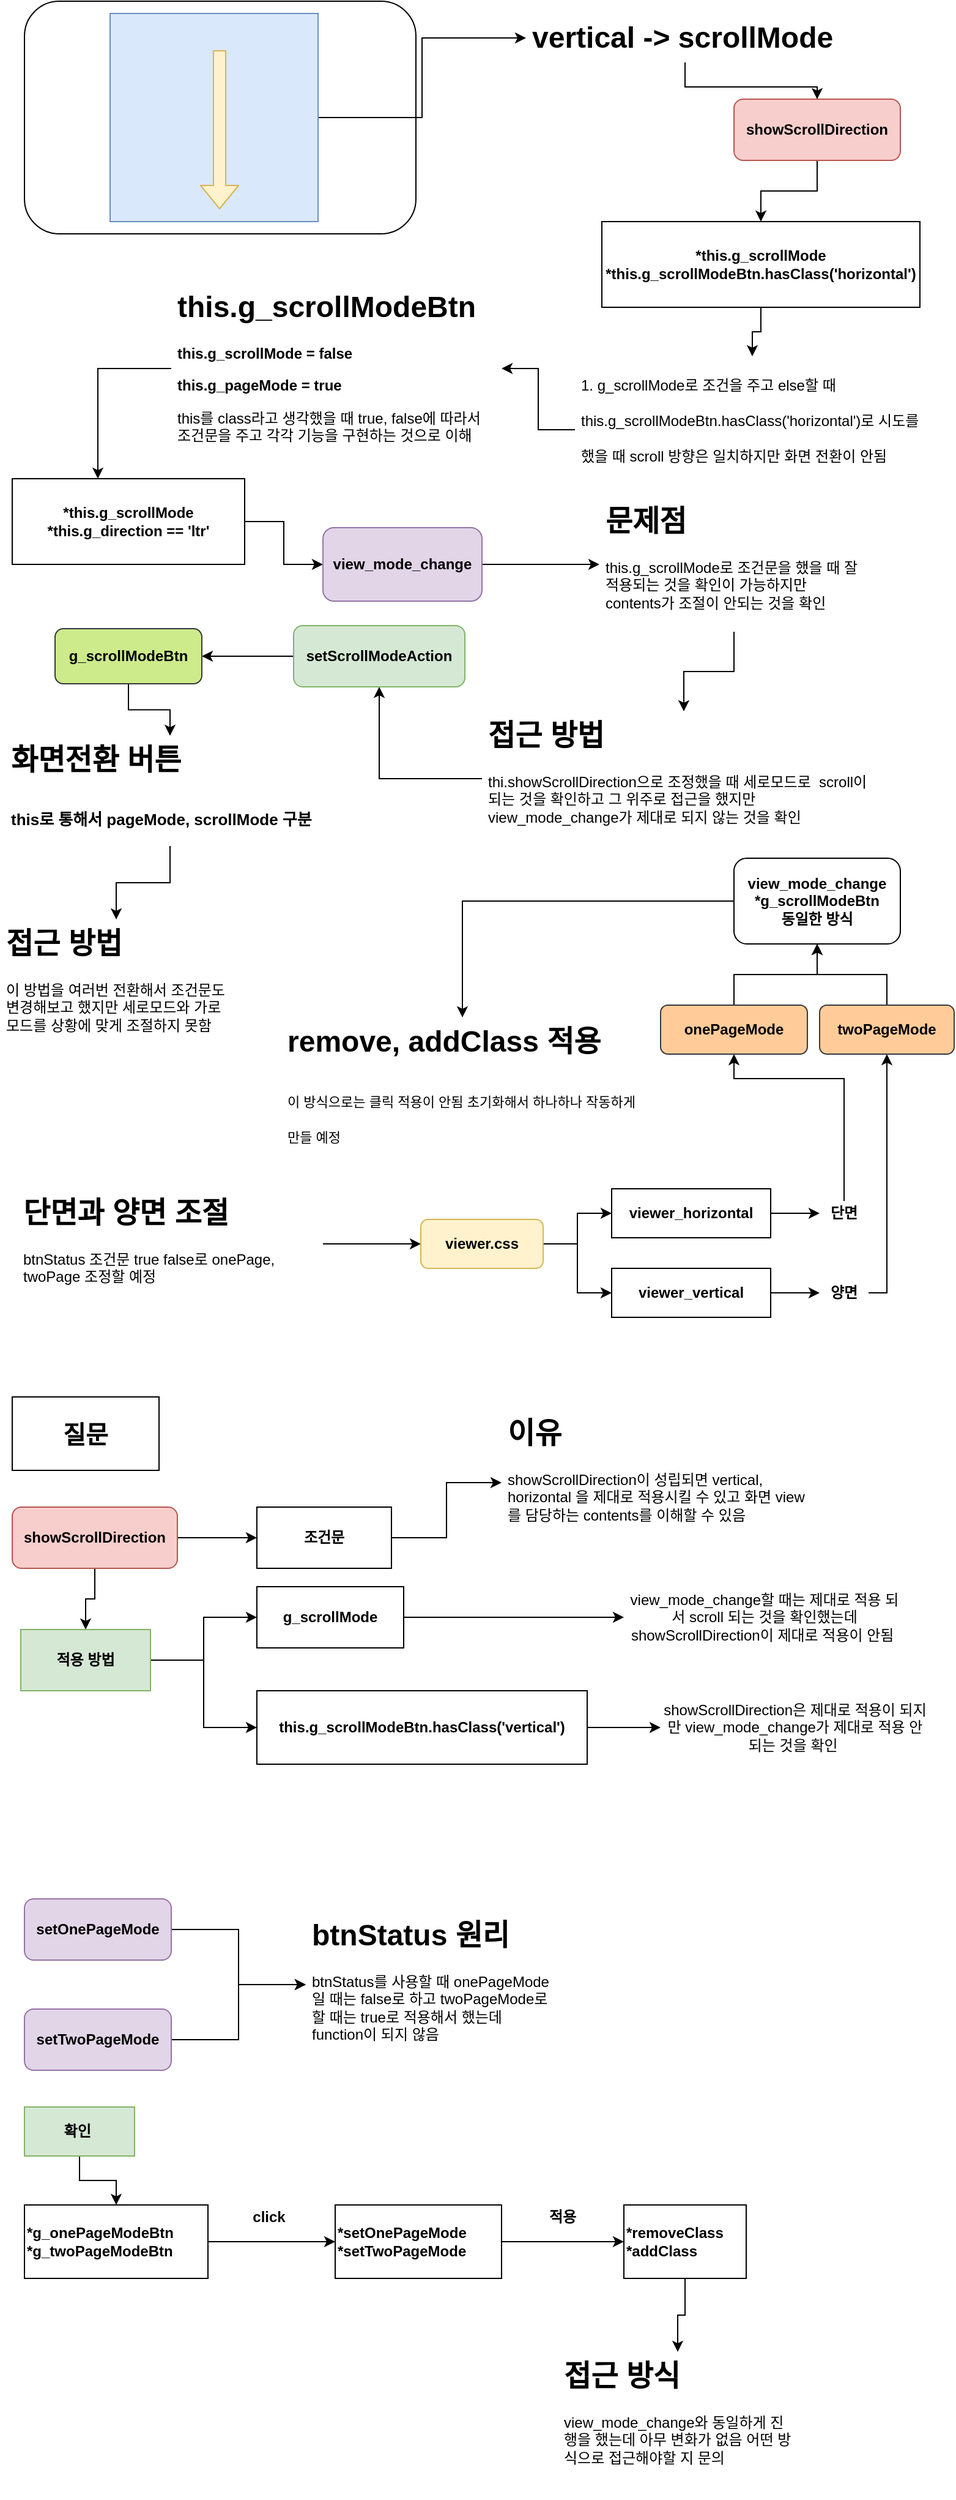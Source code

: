 <mxfile version="14.7.7" type="github">
  <diagram id="tSWVm6HiRhOxKwbYRqY0" name="Page-1">
    <mxGraphModel dx="1038" dy="489" grid="1" gridSize="10" guides="1" tooltips="1" connect="1" arrows="1" fold="1" page="1" pageScale="1" pageWidth="827" pageHeight="1169" math="0" shadow="0">
      <root>
        <mxCell id="0" />
        <mxCell id="1" parent="0" />
        <mxCell id="jwl9jESfJASTOGsGgfPj-1" value="" style="rounded=1;whiteSpace=wrap;html=1;" parent="1" vertex="1">
          <mxGeometry x="40" y="50" width="320" height="190" as="geometry" />
        </mxCell>
        <mxCell id="yPCP5B7cBlBc1tXpspPK-1" style="edgeStyle=orthogonalEdgeStyle;rounded=0;orthogonalLoop=1;jettySize=auto;html=1;entryX=0;entryY=0.5;entryDx=0;entryDy=0;" parent="1" source="jwl9jESfJASTOGsGgfPj-2" target="jwl9jESfJASTOGsGgfPj-7" edge="1">
          <mxGeometry relative="1" as="geometry" />
        </mxCell>
        <mxCell id="jwl9jESfJASTOGsGgfPj-2" value="" style="rounded=0;whiteSpace=wrap;html=1;fillColor=#dae8fc;strokeColor=#6c8ebf;" parent="1" vertex="1">
          <mxGeometry x="110" y="60" width="170" height="170" as="geometry" />
        </mxCell>
        <mxCell id="jwl9jESfJASTOGsGgfPj-3" value="" style="shape=flexArrow;endArrow=classic;html=1;fillColor=#fff2cc;strokeColor=#d6b656;" parent="1" edge="1">
          <mxGeometry width="50" height="50" relative="1" as="geometry">
            <mxPoint x="199.5" y="90" as="sourcePoint" />
            <mxPoint x="199.5" y="220" as="targetPoint" />
          </mxGeometry>
        </mxCell>
        <mxCell id="yPCP5B7cBlBc1tXpspPK-7" style="edgeStyle=orthogonalEdgeStyle;rounded=0;orthogonalLoop=1;jettySize=auto;html=1;entryX=0.5;entryY=0;entryDx=0;entryDy=0;" parent="1" source="jwl9jESfJASTOGsGgfPj-5" target="yPCP5B7cBlBc1tXpspPK-6" edge="1">
          <mxGeometry relative="1" as="geometry" />
        </mxCell>
        <mxCell id="jwl9jESfJASTOGsGgfPj-5" value="&lt;b&gt;showScrollDirection&lt;/b&gt;" style="rounded=1;whiteSpace=wrap;html=1;fillColor=#f8cecc;strokeColor=#b85450;" parent="1" vertex="1">
          <mxGeometry x="620" y="130" width="136" height="50" as="geometry" />
        </mxCell>
        <mxCell id="yPCP5B7cBlBc1tXpspPK-4" style="edgeStyle=orthogonalEdgeStyle;rounded=0;orthogonalLoop=1;jettySize=auto;html=1;entryX=0.5;entryY=0;entryDx=0;entryDy=0;" parent="1" source="jwl9jESfJASTOGsGgfPj-7" target="jwl9jESfJASTOGsGgfPj-5" edge="1">
          <mxGeometry relative="1" as="geometry" />
        </mxCell>
        <mxCell id="jwl9jESfJASTOGsGgfPj-7" value="&lt;h1&gt;&lt;span&gt;vertical -&amp;gt; scrollMode&lt;/span&gt;&lt;/h1&gt;" style="text;html=1;strokeColor=none;fillColor=none;spacing=5;spacingTop=-20;whiteSpace=wrap;overflow=hidden;rounded=0;" parent="1" vertex="1">
          <mxGeometry x="450" y="60" width="260" height="40" as="geometry" />
        </mxCell>
        <mxCell id="yPCP5B7cBlBc1tXpspPK-11" style="edgeStyle=orthogonalEdgeStyle;rounded=0;orthogonalLoop=1;jettySize=auto;html=1;entryX=1;entryY=0.5;entryDx=0;entryDy=0;" parent="1" source="yPCP5B7cBlBc1tXpspPK-3" target="yPCP5B7cBlBc1tXpspPK-9" edge="1">
          <mxGeometry relative="1" as="geometry" />
        </mxCell>
        <mxCell id="yPCP5B7cBlBc1tXpspPK-3" value="&lt;h1&gt;&lt;span style=&quot;font-size: 12px ; font-weight: 400&quot;&gt;1. g_scrollMode로 조건을 주고 else할 때 this.g_scrollModeBtn.hasClass(&#39;horizontal&#39;)로 시도를 했을 때 scroll 방향은 일치하지만 화면 전환이 안됨&amp;nbsp;&lt;/span&gt;&lt;/h1&gt;" style="text;html=1;strokeColor=none;fillColor=none;spacing=5;spacingTop=-20;whiteSpace=wrap;overflow=hidden;rounded=0;" parent="1" vertex="1">
          <mxGeometry x="490" y="340" width="290" height="120" as="geometry" />
        </mxCell>
        <mxCell id="yPCP5B7cBlBc1tXpspPK-5" style="edgeStyle=orthogonalEdgeStyle;rounded=0;orthogonalLoop=1;jettySize=auto;html=1;exitX=0.5;exitY=1;exitDx=0;exitDy=0;" parent="1" source="jwl9jESfJASTOGsGgfPj-5" target="jwl9jESfJASTOGsGgfPj-5" edge="1">
          <mxGeometry relative="1" as="geometry" />
        </mxCell>
        <mxCell id="yPCP5B7cBlBc1tXpspPK-8" style="edgeStyle=orthogonalEdgeStyle;rounded=0;orthogonalLoop=1;jettySize=auto;html=1;entryX=0.5;entryY=0;entryDx=0;entryDy=0;" parent="1" source="yPCP5B7cBlBc1tXpspPK-6" target="yPCP5B7cBlBc1tXpspPK-3" edge="1">
          <mxGeometry relative="1" as="geometry" />
        </mxCell>
        <mxCell id="yPCP5B7cBlBc1tXpspPK-6" value="&lt;b&gt;*this.g_scrollMode&lt;br&gt;*this.g_scrollModeBtn.hasClass(&#39;horizontal&#39;)&lt;/b&gt;" style="rounded=0;whiteSpace=wrap;html=1;" parent="1" vertex="1">
          <mxGeometry x="512" y="230" width="260" height="70" as="geometry" />
        </mxCell>
        <mxCell id="yPCP5B7cBlBc1tXpspPK-16" style="edgeStyle=orthogonalEdgeStyle;rounded=0;orthogonalLoop=1;jettySize=auto;html=1;" parent="1" source="yPCP5B7cBlBc1tXpspPK-9" target="yPCP5B7cBlBc1tXpspPK-12" edge="1">
          <mxGeometry relative="1" as="geometry">
            <Array as="points">
              <mxPoint x="100" y="350" />
            </Array>
          </mxGeometry>
        </mxCell>
        <mxCell id="yPCP5B7cBlBc1tXpspPK-9" value="&lt;h1&gt;this.g_scrollModeBtn&lt;/h1&gt;&lt;p&gt;&lt;b&gt;this.g_scrollMode = false&lt;/b&gt;&lt;/p&gt;&lt;p&gt;&lt;b&gt;this.g_pageMode = true&amp;nbsp;&lt;/b&gt;&lt;/p&gt;&lt;p&gt;this를 class라고 생각했을 때 true, false에 따라서 조건문을 주고 각각 기능을 구현하는 것으로 이해&lt;/p&gt;" style="text;html=1;strokeColor=none;fillColor=none;spacing=5;spacingTop=-20;whiteSpace=wrap;overflow=hidden;rounded=0;" parent="1" vertex="1">
          <mxGeometry x="160" y="280" width="270" height="140" as="geometry" />
        </mxCell>
        <mxCell id="4aavXAtbLAsdFWmjOT5o-2" style="edgeStyle=orthogonalEdgeStyle;rounded=0;orthogonalLoop=1;jettySize=auto;html=1;entryX=0;entryY=0.5;entryDx=0;entryDy=0;" parent="1" source="yPCP5B7cBlBc1tXpspPK-12" target="4aavXAtbLAsdFWmjOT5o-1" edge="1">
          <mxGeometry relative="1" as="geometry" />
        </mxCell>
        <mxCell id="yPCP5B7cBlBc1tXpspPK-12" value="&lt;b&gt;*this.g_scrollMode&lt;br&gt;*this.g_direction == &#39;ltr&#39;&lt;/b&gt;" style="rounded=0;whiteSpace=wrap;html=1;" parent="1" vertex="1">
          <mxGeometry x="30" y="440" width="190" height="70" as="geometry" />
        </mxCell>
        <mxCell id="4aavXAtbLAsdFWmjOT5o-4" style="edgeStyle=orthogonalEdgeStyle;rounded=0;orthogonalLoop=1;jettySize=auto;html=1;entryX=0;entryY=0.5;entryDx=0;entryDy=0;" parent="1" source="4aavXAtbLAsdFWmjOT5o-1" target="4aavXAtbLAsdFWmjOT5o-3" edge="1">
          <mxGeometry relative="1" as="geometry" />
        </mxCell>
        <mxCell id="4aavXAtbLAsdFWmjOT5o-1" value="&lt;b&gt;view_mode_change&lt;/b&gt;" style="rounded=1;whiteSpace=wrap;html=1;fillColor=#e1d5e7;strokeColor=#9673a6;" parent="1" vertex="1">
          <mxGeometry x="284" y="480" width="130" height="60" as="geometry" />
        </mxCell>
        <mxCell id="4aavXAtbLAsdFWmjOT5o-6" style="edgeStyle=orthogonalEdgeStyle;rounded=0;orthogonalLoop=1;jettySize=auto;html=1;entryX=0.5;entryY=0;entryDx=0;entryDy=0;" parent="1" source="4aavXAtbLAsdFWmjOT5o-3" target="4aavXAtbLAsdFWmjOT5o-5" edge="1">
          <mxGeometry relative="1" as="geometry" />
        </mxCell>
        <mxCell id="4aavXAtbLAsdFWmjOT5o-3" value="&lt;h1&gt;문제점&lt;/h1&gt;&lt;p&gt;this.g_scrollMode로 조건문을 했을 때 잘적용되는 것을 확인이 가능하지만 contents가 조절이 안되는 것을 확인&amp;nbsp;&lt;/p&gt;" style="text;html=1;strokeColor=none;fillColor=none;spacing=5;spacingTop=-20;whiteSpace=wrap;overflow=hidden;rounded=0;" parent="1" vertex="1">
          <mxGeometry x="510" y="455" width="220" height="110" as="geometry" />
        </mxCell>
        <mxCell id="4aavXAtbLAsdFWmjOT5o-9" style="edgeStyle=orthogonalEdgeStyle;rounded=0;orthogonalLoop=1;jettySize=auto;html=1;" parent="1" source="4aavXAtbLAsdFWmjOT5o-5" target="4aavXAtbLAsdFWmjOT5o-7" edge="1">
          <mxGeometry relative="1" as="geometry" />
        </mxCell>
        <mxCell id="4aavXAtbLAsdFWmjOT5o-5" value="&lt;h1&gt;접근 방법&lt;/h1&gt;&lt;p&gt;thi.showScrollDirection으로 조정했을 때 세로모드로&amp;nbsp; scroll이 되는 것을 확인하고 그 위주로 접근을 했지만 view_mode_change가 제대로 되지 않는 것을 확인&lt;/p&gt;" style="text;html=1;strokeColor=none;fillColor=none;spacing=5;spacingTop=-20;whiteSpace=wrap;overflow=hidden;rounded=0;" parent="1" vertex="1">
          <mxGeometry x="414" y="630" width="330" height="110" as="geometry" />
        </mxCell>
        <mxCell id="4aavXAtbLAsdFWmjOT5o-11" style="edgeStyle=orthogonalEdgeStyle;rounded=0;orthogonalLoop=1;jettySize=auto;html=1;" parent="1" source="4aavXAtbLAsdFWmjOT5o-7" target="4aavXAtbLAsdFWmjOT5o-10" edge="1">
          <mxGeometry relative="1" as="geometry" />
        </mxCell>
        <mxCell id="4aavXAtbLAsdFWmjOT5o-7" value="&lt;b&gt;setScrollModeAction&lt;/b&gt;" style="rounded=1;whiteSpace=wrap;html=1;fillColor=#d5e8d4;strokeColor=#82b366;" parent="1" vertex="1">
          <mxGeometry x="260" y="560" width="140" height="50" as="geometry" />
        </mxCell>
        <mxCell id="4aavXAtbLAsdFWmjOT5o-17" style="edgeStyle=orthogonalEdgeStyle;rounded=0;orthogonalLoop=1;jettySize=auto;html=1;" parent="1" source="4aavXAtbLAsdFWmjOT5o-8" target="4aavXAtbLAsdFWmjOT5o-16" edge="1">
          <mxGeometry relative="1" as="geometry" />
        </mxCell>
        <mxCell id="4aavXAtbLAsdFWmjOT5o-8" value="&lt;h1&gt;단면과 양면 조절&amp;nbsp;&lt;/h1&gt;&lt;p&gt;btnStatus 조건문 true false로 onePage, twoPage 조정할 예정&amp;nbsp;&lt;/p&gt;" style="text;html=1;strokeColor=none;fillColor=none;spacing=5;spacingTop=-20;whiteSpace=wrap;overflow=hidden;rounded=0;" parent="1" vertex="1">
          <mxGeometry x="34" y="1020" width="250" height="90" as="geometry" />
        </mxCell>
        <mxCell id="4aavXAtbLAsdFWmjOT5o-13" style="edgeStyle=orthogonalEdgeStyle;rounded=0;orthogonalLoop=1;jettySize=auto;html=1;entryX=0.5;entryY=0;entryDx=0;entryDy=0;" parent="1" source="4aavXAtbLAsdFWmjOT5o-10" target="4aavXAtbLAsdFWmjOT5o-12" edge="1">
          <mxGeometry relative="1" as="geometry">
            <mxPoint x="160" y="748" as="targetPoint" />
          </mxGeometry>
        </mxCell>
        <mxCell id="4aavXAtbLAsdFWmjOT5o-10" value="&lt;b&gt;g_scrollModeBtn&lt;/b&gt;" style="rounded=1;whiteSpace=wrap;html=1;fillColor=#cdeb8b;strokeColor=#36393d;" parent="1" vertex="1">
          <mxGeometry x="65" y="562.5" width="120" height="45" as="geometry" />
        </mxCell>
        <mxCell id="4aavXAtbLAsdFWmjOT5o-15" style="edgeStyle=orthogonalEdgeStyle;rounded=0;orthogonalLoop=1;jettySize=auto;html=1;entryX=0.5;entryY=0;entryDx=0;entryDy=0;" parent="1" source="4aavXAtbLAsdFWmjOT5o-12" target="4aavXAtbLAsdFWmjOT5o-14" edge="1">
          <mxGeometry relative="1" as="geometry" />
        </mxCell>
        <mxCell id="4aavXAtbLAsdFWmjOT5o-12" value="&lt;h1&gt;&lt;span&gt;화면전환 버튼&amp;nbsp;&lt;/span&gt;&lt;/h1&gt;&lt;h1&gt;&lt;span style=&quot;font-size: 13px&quot;&gt;this로 통해서 pageMode, scrollMode 구분&lt;/span&gt;&lt;/h1&gt;" style="text;html=1;strokeColor=none;fillColor=none;spacing=5;spacingTop=-20;whiteSpace=wrap;overflow=hidden;rounded=0;" parent="1" vertex="1">
          <mxGeometry x="24" y="650" width="270" height="90" as="geometry" />
        </mxCell>
        <mxCell id="4aavXAtbLAsdFWmjOT5o-14" value="&lt;h1&gt;접근 방법&lt;/h1&gt;&lt;p&gt;이 방법을 여러번 전환해서 조건문도 변경해보고 했지만 세로모드와 가로모드를 상황에 맞게 조절하지 못함&amp;nbsp;&lt;/p&gt;" style="text;html=1;strokeColor=none;fillColor=none;spacing=5;spacingTop=-20;whiteSpace=wrap;overflow=hidden;rounded=0;" parent="1" vertex="1">
          <mxGeometry x="20" y="800" width="190" height="120" as="geometry" />
        </mxCell>
        <mxCell id="4aavXAtbLAsdFWmjOT5o-20" style="edgeStyle=orthogonalEdgeStyle;rounded=0;orthogonalLoop=1;jettySize=auto;html=1;entryX=0;entryY=0.5;entryDx=0;entryDy=0;" parent="1" source="4aavXAtbLAsdFWmjOT5o-16" target="4aavXAtbLAsdFWmjOT5o-18" edge="1">
          <mxGeometry relative="1" as="geometry" />
        </mxCell>
        <mxCell id="4aavXAtbLAsdFWmjOT5o-21" style="edgeStyle=orthogonalEdgeStyle;rounded=0;orthogonalLoop=1;jettySize=auto;html=1;entryX=0;entryY=0.5;entryDx=0;entryDy=0;" parent="1" source="4aavXAtbLAsdFWmjOT5o-16" target="4aavXAtbLAsdFWmjOT5o-19" edge="1">
          <mxGeometry relative="1" as="geometry" />
        </mxCell>
        <mxCell id="4aavXAtbLAsdFWmjOT5o-16" value="&lt;b&gt;viewer.css&lt;/b&gt;" style="rounded=1;whiteSpace=wrap;html=1;fillColor=#fff2cc;strokeColor=#d6b656;" parent="1" vertex="1">
          <mxGeometry x="364" y="1045" width="100" height="40" as="geometry" />
        </mxCell>
        <mxCell id="4aavXAtbLAsdFWmjOT5o-23" style="edgeStyle=orthogonalEdgeStyle;rounded=0;orthogonalLoop=1;jettySize=auto;html=1;" parent="1" source="4aavXAtbLAsdFWmjOT5o-18" target="4aavXAtbLAsdFWmjOT5o-22" edge="1">
          <mxGeometry relative="1" as="geometry" />
        </mxCell>
        <mxCell id="4aavXAtbLAsdFWmjOT5o-18" value="&lt;b&gt;viewer_horizontal&lt;/b&gt;" style="rounded=0;whiteSpace=wrap;html=1;" parent="1" vertex="1">
          <mxGeometry x="520" y="1020" width="130" height="40" as="geometry" />
        </mxCell>
        <mxCell id="4aavXAtbLAsdFWmjOT5o-25" style="edgeStyle=orthogonalEdgeStyle;rounded=0;orthogonalLoop=1;jettySize=auto;html=1;entryX=0;entryY=0.5;entryDx=0;entryDy=0;" parent="1" source="4aavXAtbLAsdFWmjOT5o-19" target="4aavXAtbLAsdFWmjOT5o-24" edge="1">
          <mxGeometry relative="1" as="geometry" />
        </mxCell>
        <mxCell id="4aavXAtbLAsdFWmjOT5o-19" value="&lt;b&gt;viewer_vertical&lt;/b&gt;" style="rounded=0;whiteSpace=wrap;html=1;" parent="1" vertex="1">
          <mxGeometry x="520" y="1085" width="130" height="40" as="geometry" />
        </mxCell>
        <mxCell id="4aavXAtbLAsdFWmjOT5o-27" style="edgeStyle=orthogonalEdgeStyle;rounded=0;orthogonalLoop=1;jettySize=auto;html=1;entryX=0.5;entryY=1;entryDx=0;entryDy=0;" parent="1" source="4aavXAtbLAsdFWmjOT5o-22" target="4aavXAtbLAsdFWmjOT5o-26" edge="1">
          <mxGeometry relative="1" as="geometry">
            <Array as="points">
              <mxPoint x="710" y="930" />
              <mxPoint x="620" y="930" />
            </Array>
          </mxGeometry>
        </mxCell>
        <mxCell id="4aavXAtbLAsdFWmjOT5o-22" value="&lt;b&gt;단면&lt;/b&gt;" style="text;html=1;strokeColor=none;fillColor=none;align=center;verticalAlign=middle;whiteSpace=wrap;rounded=0;" parent="1" vertex="1">
          <mxGeometry x="690" y="1030" width="40" height="20" as="geometry" />
        </mxCell>
        <mxCell id="4aavXAtbLAsdFWmjOT5o-29" style="edgeStyle=orthogonalEdgeStyle;rounded=0;orthogonalLoop=1;jettySize=auto;html=1;entryX=0.5;entryY=1;entryDx=0;entryDy=0;" parent="1" source="4aavXAtbLAsdFWmjOT5o-24" target="4aavXAtbLAsdFWmjOT5o-28" edge="1">
          <mxGeometry relative="1" as="geometry">
            <Array as="points">
              <mxPoint x="745" y="1105" />
            </Array>
          </mxGeometry>
        </mxCell>
        <mxCell id="4aavXAtbLAsdFWmjOT5o-24" value="&lt;b&gt;양면&lt;/b&gt;" style="text;html=1;strokeColor=none;fillColor=none;align=center;verticalAlign=middle;whiteSpace=wrap;rounded=0;" parent="1" vertex="1">
          <mxGeometry x="690" y="1095" width="40" height="20" as="geometry" />
        </mxCell>
        <mxCell id="HiM85KFWlcMgnXDzIakg-2" style="edgeStyle=orthogonalEdgeStyle;rounded=0;orthogonalLoop=1;jettySize=auto;html=1;entryX=0.5;entryY=1;entryDx=0;entryDy=0;" parent="1" source="4aavXAtbLAsdFWmjOT5o-26" target="HiM85KFWlcMgnXDzIakg-1" edge="1">
          <mxGeometry relative="1" as="geometry" />
        </mxCell>
        <mxCell id="4aavXAtbLAsdFWmjOT5o-26" value="&lt;b&gt;onePageMode&lt;/b&gt;" style="rounded=1;whiteSpace=wrap;html=1;fillColor=#ffcc99;strokeColor=#36393d;" parent="1" vertex="1">
          <mxGeometry x="560" y="870" width="120" height="40" as="geometry" />
        </mxCell>
        <mxCell id="HiM85KFWlcMgnXDzIakg-5" style="edgeStyle=orthogonalEdgeStyle;rounded=0;orthogonalLoop=1;jettySize=auto;html=1;" parent="1" source="4aavXAtbLAsdFWmjOT5o-28" target="HiM85KFWlcMgnXDzIakg-1" edge="1">
          <mxGeometry relative="1" as="geometry" />
        </mxCell>
        <mxCell id="4aavXAtbLAsdFWmjOT5o-28" value="&lt;b&gt;twoPageMode&lt;/b&gt;" style="rounded=1;whiteSpace=wrap;html=1;fillColor=#ffcc99;strokeColor=#36393d;" parent="1" vertex="1">
          <mxGeometry x="690" y="870" width="110" height="40" as="geometry" />
        </mxCell>
        <mxCell id="3ftroRjsD-d8ls3jPNTW-2" style="edgeStyle=orthogonalEdgeStyle;rounded=0;orthogonalLoop=1;jettySize=auto;html=1;" parent="1" source="HiM85KFWlcMgnXDzIakg-1" target="3ftroRjsD-d8ls3jPNTW-1" edge="1">
          <mxGeometry relative="1" as="geometry" />
        </mxCell>
        <mxCell id="HiM85KFWlcMgnXDzIakg-1" value="&lt;b&gt;view_mode_change&lt;br&gt;*g_scrollModeBtn&lt;br&gt;동일한 방식&lt;br&gt;&lt;/b&gt;" style="rounded=1;whiteSpace=wrap;html=1;" parent="1" vertex="1">
          <mxGeometry x="620" y="750" width="136" height="70" as="geometry" />
        </mxCell>
        <mxCell id="3ftroRjsD-d8ls3jPNTW-1" value="&lt;h1&gt;&lt;span&gt;remove, addClass 적용&amp;nbsp;&lt;/span&gt;&lt;/h1&gt;&lt;h1&gt;&lt;span style=&quot;font-weight: normal&quot;&gt;&lt;font style=&quot;font-size: 11px&quot;&gt;이 방식으로는 클릭 적용이 안됨 초기화해서 하나하나 작동하게 만들 예정&amp;nbsp;&lt;/font&gt;&lt;/span&gt;&lt;/h1&gt;" style="text;html=1;strokeColor=none;fillColor=none;spacing=5;spacingTop=-20;whiteSpace=wrap;overflow=hidden;rounded=0;" parent="1" vertex="1">
          <mxGeometry x="250" y="880" width="296" height="110" as="geometry" />
        </mxCell>
        <mxCell id="o3KbLi3ict4SETMWC2qV-2" value="&lt;font style=&quot;font-size: 20px&quot;&gt;&lt;b&gt;질문&lt;/b&gt;&lt;/font&gt;" style="rounded=0;whiteSpace=wrap;html=1;" vertex="1" parent="1">
          <mxGeometry x="30" y="1190" width="120" height="60" as="geometry" />
        </mxCell>
        <mxCell id="o3KbLi3ict4SETMWC2qV-6" style="edgeStyle=orthogonalEdgeStyle;rounded=0;orthogonalLoop=1;jettySize=auto;html=1;" edge="1" parent="1" source="o3KbLi3ict4SETMWC2qV-3" target="o3KbLi3ict4SETMWC2qV-5">
          <mxGeometry relative="1" as="geometry" />
        </mxCell>
        <mxCell id="o3KbLi3ict4SETMWC2qV-19" style="edgeStyle=orthogonalEdgeStyle;rounded=0;orthogonalLoop=1;jettySize=auto;html=1;entryX=0.5;entryY=0;entryDx=0;entryDy=0;" edge="1" parent="1" source="o3KbLi3ict4SETMWC2qV-3" target="o3KbLi3ict4SETMWC2qV-10">
          <mxGeometry relative="1" as="geometry" />
        </mxCell>
        <mxCell id="o3KbLi3ict4SETMWC2qV-3" value="&lt;b&gt;showScrollDirection&lt;/b&gt;" style="rounded=1;whiteSpace=wrap;html=1;fillColor=#f8cecc;strokeColor=#b85450;" vertex="1" parent="1">
          <mxGeometry x="30" y="1280" width="135" height="50" as="geometry" />
        </mxCell>
        <mxCell id="o3KbLi3ict4SETMWC2qV-13" style="edgeStyle=orthogonalEdgeStyle;rounded=0;orthogonalLoop=1;jettySize=auto;html=1;entryX=0;entryY=0.5;entryDx=0;entryDy=0;" edge="1" parent="1" source="o3KbLi3ict4SETMWC2qV-5" target="o3KbLi3ict4SETMWC2qV-7">
          <mxGeometry relative="1" as="geometry" />
        </mxCell>
        <mxCell id="o3KbLi3ict4SETMWC2qV-5" value="&lt;b&gt;조건문&lt;/b&gt;" style="rounded=0;whiteSpace=wrap;html=1;" vertex="1" parent="1">
          <mxGeometry x="230" y="1280" width="110" height="50" as="geometry" />
        </mxCell>
        <mxCell id="o3KbLi3ict4SETMWC2qV-7" value="&lt;h1&gt;이유&lt;/h1&gt;&lt;p&gt;showScrollDirection이 성립되면&amp;nbsp;&lt;span&gt;vertical, horizontal 을 제대로 적용시킬 수 있고 화면 view를 담당하는 contents를 이해할 수 있음&amp;nbsp;&lt;/span&gt;&lt;/p&gt;" style="text;html=1;strokeColor=none;fillColor=none;spacing=5;spacingTop=-20;whiteSpace=wrap;overflow=hidden;rounded=0;" vertex="1" parent="1">
          <mxGeometry x="430" y="1200" width="260" height="120" as="geometry" />
        </mxCell>
        <mxCell id="o3KbLi3ict4SETMWC2qV-18" style="edgeStyle=orthogonalEdgeStyle;rounded=0;orthogonalLoop=1;jettySize=auto;html=1;entryX=0;entryY=0.5;entryDx=0;entryDy=0;" edge="1" parent="1" source="o3KbLi3ict4SETMWC2qV-10" target="o3KbLi3ict4SETMWC2qV-11">
          <mxGeometry relative="1" as="geometry" />
        </mxCell>
        <mxCell id="o3KbLi3ict4SETMWC2qV-21" style="edgeStyle=orthogonalEdgeStyle;rounded=0;orthogonalLoop=1;jettySize=auto;html=1;entryX=0;entryY=0.5;entryDx=0;entryDy=0;" edge="1" parent="1" source="o3KbLi3ict4SETMWC2qV-10" target="o3KbLi3ict4SETMWC2qV-20">
          <mxGeometry relative="1" as="geometry" />
        </mxCell>
        <mxCell id="o3KbLi3ict4SETMWC2qV-10" value="&lt;b&gt;적용 방법&lt;/b&gt;" style="rounded=0;whiteSpace=wrap;html=1;fillColor=#d5e8d4;strokeColor=#82b366;" vertex="1" parent="1">
          <mxGeometry x="37" y="1380" width="106" height="50" as="geometry" />
        </mxCell>
        <mxCell id="o3KbLi3ict4SETMWC2qV-17" style="edgeStyle=orthogonalEdgeStyle;rounded=0;orthogonalLoop=1;jettySize=auto;html=1;" edge="1" parent="1" source="o3KbLi3ict4SETMWC2qV-11" target="o3KbLi3ict4SETMWC2qV-16">
          <mxGeometry relative="1" as="geometry" />
        </mxCell>
        <mxCell id="o3KbLi3ict4SETMWC2qV-11" value="&lt;b&gt;g_scrollMode&lt;/b&gt;" style="rounded=0;whiteSpace=wrap;html=1;" vertex="1" parent="1">
          <mxGeometry x="230" y="1345" width="120" height="50" as="geometry" />
        </mxCell>
        <mxCell id="o3KbLi3ict4SETMWC2qV-16" value="view_mode_change할 때는 제대로 적용 되서 scroll 되는 것을 확인했는데 showScrollDirection이 제대로 적용이 안됨&amp;nbsp;" style="text;html=1;strokeColor=none;fillColor=none;align=center;verticalAlign=middle;whiteSpace=wrap;rounded=0;" vertex="1" parent="1">
          <mxGeometry x="530" y="1337.5" width="230" height="65" as="geometry" />
        </mxCell>
        <mxCell id="o3KbLi3ict4SETMWC2qV-23" style="edgeStyle=orthogonalEdgeStyle;rounded=0;orthogonalLoop=1;jettySize=auto;html=1;entryX=0;entryY=0.5;entryDx=0;entryDy=0;" edge="1" parent="1" source="o3KbLi3ict4SETMWC2qV-20" target="o3KbLi3ict4SETMWC2qV-22">
          <mxGeometry relative="1" as="geometry" />
        </mxCell>
        <mxCell id="o3KbLi3ict4SETMWC2qV-20" value="&lt;b&gt;this.g_scrollModeBtn.hasClass(&#39;vertical&#39;)&lt;/b&gt;" style="rounded=0;whiteSpace=wrap;html=1;" vertex="1" parent="1">
          <mxGeometry x="230" y="1430" width="270" height="60" as="geometry" />
        </mxCell>
        <mxCell id="o3KbLi3ict4SETMWC2qV-22" value="showScrollDirection은 제대로 적용이 되지만 view_mode_change가 제대로 적용 안되는 것을 확인&amp;nbsp;" style="text;html=1;strokeColor=none;fillColor=none;align=center;verticalAlign=middle;whiteSpace=wrap;rounded=0;" vertex="1" parent="1">
          <mxGeometry x="560" y="1410" width="220" height="100" as="geometry" />
        </mxCell>
        <mxCell id="o3KbLi3ict4SETMWC2qV-28" style="edgeStyle=orthogonalEdgeStyle;rounded=0;orthogonalLoop=1;jettySize=auto;html=1;entryX=0;entryY=0.5;entryDx=0;entryDy=0;" edge="1" parent="1" source="o3KbLi3ict4SETMWC2qV-24" target="o3KbLi3ict4SETMWC2qV-27">
          <mxGeometry relative="1" as="geometry" />
        </mxCell>
        <mxCell id="o3KbLi3ict4SETMWC2qV-24" value="&lt;b&gt;setOnePageMode&lt;/b&gt;" style="rounded=1;whiteSpace=wrap;html=1;fillColor=#e1d5e7;strokeColor=#9673a6;" vertex="1" parent="1">
          <mxGeometry x="40" y="1600" width="120" height="50" as="geometry" />
        </mxCell>
        <mxCell id="o3KbLi3ict4SETMWC2qV-29" style="edgeStyle=orthogonalEdgeStyle;rounded=0;orthogonalLoop=1;jettySize=auto;html=1;entryX=0;entryY=0.5;entryDx=0;entryDy=0;" edge="1" parent="1" source="o3KbLi3ict4SETMWC2qV-25" target="o3KbLi3ict4SETMWC2qV-27">
          <mxGeometry relative="1" as="geometry" />
        </mxCell>
        <mxCell id="o3KbLi3ict4SETMWC2qV-25" value="&lt;b&gt;setTwoPageMode&lt;/b&gt;" style="rounded=1;whiteSpace=wrap;html=1;fillColor=#e1d5e7;strokeColor=#9673a6;" vertex="1" parent="1">
          <mxGeometry x="40" y="1690" width="120" height="50" as="geometry" />
        </mxCell>
        <mxCell id="o3KbLi3ict4SETMWC2qV-26" style="edgeStyle=orthogonalEdgeStyle;rounded=0;orthogonalLoop=1;jettySize=auto;html=1;exitX=0.5;exitY=1;exitDx=0;exitDy=0;" edge="1" parent="1" source="o3KbLi3ict4SETMWC2qV-25" target="o3KbLi3ict4SETMWC2qV-25">
          <mxGeometry relative="1" as="geometry" />
        </mxCell>
        <mxCell id="o3KbLi3ict4SETMWC2qV-27" value="&lt;h1&gt;&lt;span&gt;btnStatus 원리&lt;/span&gt;&lt;br&gt;&lt;/h1&gt;&lt;div&gt;btnStatus를 사용할 때 onePageMode일 때는 false로 하고 twoPageMode로 할 때는 true로 적용해서 했는데 function이 되지 않음&amp;nbsp;&lt;/div&gt;" style="text;html=1;strokeColor=none;fillColor=none;spacing=5;spacingTop=-20;whiteSpace=wrap;overflow=hidden;rounded=0;" vertex="1" parent="1">
          <mxGeometry x="270" y="1610" width="206" height="120" as="geometry" />
        </mxCell>
        <mxCell id="o3KbLi3ict4SETMWC2qV-35" style="edgeStyle=orthogonalEdgeStyle;rounded=0;orthogonalLoop=1;jettySize=auto;html=1;" edge="1" parent="1" source="o3KbLi3ict4SETMWC2qV-30" target="o3KbLi3ict4SETMWC2qV-31">
          <mxGeometry relative="1" as="geometry" />
        </mxCell>
        <mxCell id="o3KbLi3ict4SETMWC2qV-30" value="&lt;b&gt;확인&amp;nbsp;&lt;/b&gt;" style="rounded=0;whiteSpace=wrap;html=1;fillColor=#d5e8d4;strokeColor=#82b366;" vertex="1" parent="1">
          <mxGeometry x="40" y="1770" width="90" height="40" as="geometry" />
        </mxCell>
        <mxCell id="o3KbLi3ict4SETMWC2qV-33" style="edgeStyle=orthogonalEdgeStyle;rounded=0;orthogonalLoop=1;jettySize=auto;html=1;" edge="1" parent="1" source="o3KbLi3ict4SETMWC2qV-31" target="o3KbLi3ict4SETMWC2qV-32">
          <mxGeometry relative="1" as="geometry" />
        </mxCell>
        <mxCell id="o3KbLi3ict4SETMWC2qV-31" value="&lt;b&gt;*g_onePageModeBtn&lt;br&gt;*g_twoPageModeBtn&lt;/b&gt;" style="rounded=0;whiteSpace=wrap;html=1;align=left;" vertex="1" parent="1">
          <mxGeometry x="40" y="1850" width="150" height="60" as="geometry" />
        </mxCell>
        <mxCell id="o3KbLi3ict4SETMWC2qV-37" style="edgeStyle=orthogonalEdgeStyle;rounded=0;orthogonalLoop=1;jettySize=auto;html=1;" edge="1" parent="1" source="o3KbLi3ict4SETMWC2qV-32" target="o3KbLi3ict4SETMWC2qV-36">
          <mxGeometry relative="1" as="geometry" />
        </mxCell>
        <mxCell id="o3KbLi3ict4SETMWC2qV-32" value="&lt;b&gt;*setOnePageMode&lt;br&gt;*setTwoPageMode&lt;/b&gt;" style="rounded=0;whiteSpace=wrap;html=1;align=left;" vertex="1" parent="1">
          <mxGeometry x="294" y="1850" width="136" height="60" as="geometry" />
        </mxCell>
        <mxCell id="o3KbLi3ict4SETMWC2qV-34" value="&lt;b&gt;click&lt;/b&gt;" style="text;html=1;strokeColor=none;fillColor=none;align=center;verticalAlign=middle;whiteSpace=wrap;rounded=0;" vertex="1" parent="1">
          <mxGeometry x="220" y="1850" width="40" height="20" as="geometry" />
        </mxCell>
        <mxCell id="o3KbLi3ict4SETMWC2qV-40" style="edgeStyle=orthogonalEdgeStyle;rounded=0;orthogonalLoop=1;jettySize=auto;html=1;entryX=0.5;entryY=0;entryDx=0;entryDy=0;" edge="1" parent="1" source="o3KbLi3ict4SETMWC2qV-36" target="o3KbLi3ict4SETMWC2qV-39">
          <mxGeometry relative="1" as="geometry" />
        </mxCell>
        <mxCell id="o3KbLi3ict4SETMWC2qV-36" value="&lt;b&gt;*removeClass&lt;br&gt;*addClass&lt;/b&gt;" style="rounded=0;whiteSpace=wrap;html=1;align=left;" vertex="1" parent="1">
          <mxGeometry x="530" y="1850" width="100" height="60" as="geometry" />
        </mxCell>
        <mxCell id="o3KbLi3ict4SETMWC2qV-38" value="&lt;b&gt;적용&lt;/b&gt;" style="text;html=1;strokeColor=none;fillColor=none;align=center;verticalAlign=middle;whiteSpace=wrap;rounded=0;" vertex="1" parent="1">
          <mxGeometry x="460" y="1850" width="40" height="20" as="geometry" />
        </mxCell>
        <mxCell id="o3KbLi3ict4SETMWC2qV-39" value="&lt;h1&gt;접근 방식&lt;/h1&gt;&lt;p&gt;view_mode_change와 동일하게 진행을 했는데 아무 변화가 없음 어떤 방식으로 접근해야할 지 문의&lt;/p&gt;" style="text;html=1;strokeColor=none;fillColor=none;spacing=5;spacingTop=-20;whiteSpace=wrap;overflow=hidden;rounded=0;" vertex="1" parent="1">
          <mxGeometry x="476" y="1970" width="196" height="120" as="geometry" />
        </mxCell>
      </root>
    </mxGraphModel>
  </diagram>
</mxfile>
